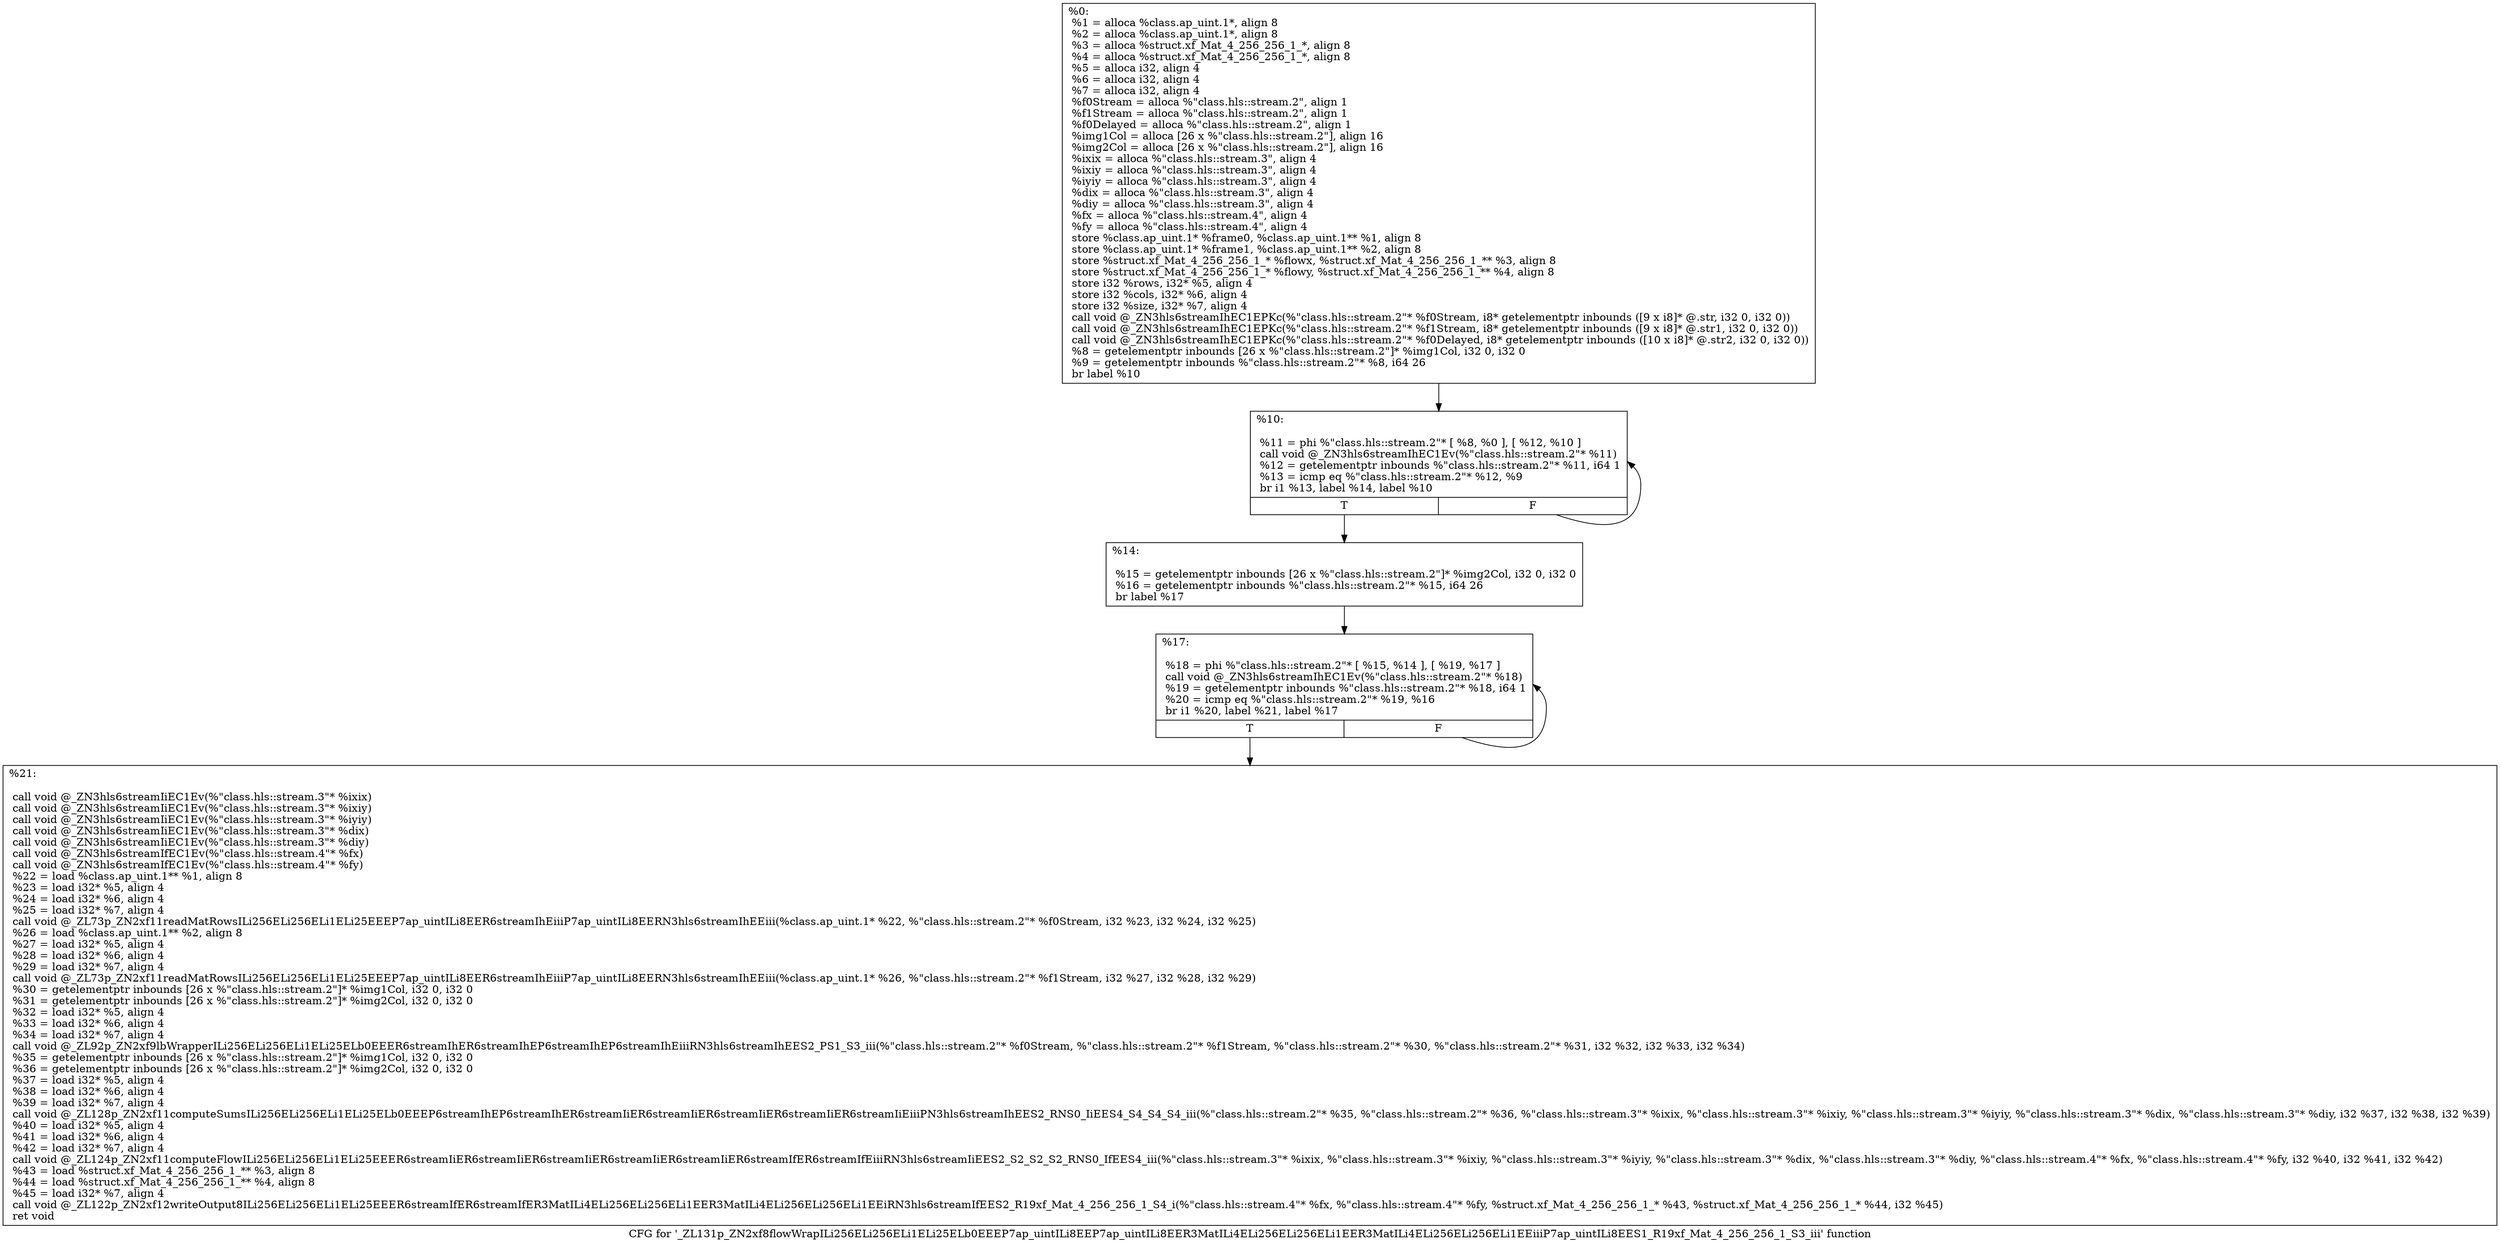 digraph "CFG for '_ZL131p_ZN2xf8flowWrapILi256ELi256ELi1ELi25ELb0EEEP7ap_uintILi8EEP7ap_uintILi8EER3MatILi4ELi256ELi256ELi1EER3MatILi4ELi256ELi256ELi1EEiiiP7ap_uintILi8EES1_R19xf_Mat_4_256_256_1_S3_iii' function" {
	label="CFG for '_ZL131p_ZN2xf8flowWrapILi256ELi256ELi1ELi25ELb0EEEP7ap_uintILi8EEP7ap_uintILi8EER3MatILi4ELi256ELi256ELi1EER3MatILi4ELi256ELi256ELi1EEiiiP7ap_uintILi8EES1_R19xf_Mat_4_256_256_1_S3_iii' function";

	Node0x26edc70 [shape=record,label="{%0:\l  %1 = alloca %class.ap_uint.1*, align 8\l  %2 = alloca %class.ap_uint.1*, align 8\l  %3 = alloca %struct.xf_Mat_4_256_256_1_*, align 8\l  %4 = alloca %struct.xf_Mat_4_256_256_1_*, align 8\l  %5 = alloca i32, align 4\l  %6 = alloca i32, align 4\l  %7 = alloca i32, align 4\l  %f0Stream = alloca %\"class.hls::stream.2\", align 1\l  %f1Stream = alloca %\"class.hls::stream.2\", align 1\l  %f0Delayed = alloca %\"class.hls::stream.2\", align 1\l  %img1Col = alloca [26 x %\"class.hls::stream.2\"], align 16\l  %img2Col = alloca [26 x %\"class.hls::stream.2\"], align 16\l  %ixix = alloca %\"class.hls::stream.3\", align 4\l  %ixiy = alloca %\"class.hls::stream.3\", align 4\l  %iyiy = alloca %\"class.hls::stream.3\", align 4\l  %dix = alloca %\"class.hls::stream.3\", align 4\l  %diy = alloca %\"class.hls::stream.3\", align 4\l  %fx = alloca %\"class.hls::stream.4\", align 4\l  %fy = alloca %\"class.hls::stream.4\", align 4\l  store %class.ap_uint.1* %frame0, %class.ap_uint.1** %1, align 8\l  store %class.ap_uint.1* %frame1, %class.ap_uint.1** %2, align 8\l  store %struct.xf_Mat_4_256_256_1_* %flowx, %struct.xf_Mat_4_256_256_1_** %3, align 8\l  store %struct.xf_Mat_4_256_256_1_* %flowy, %struct.xf_Mat_4_256_256_1_** %4, align 8\l  store i32 %rows, i32* %5, align 4\l  store i32 %cols, i32* %6, align 4\l  store i32 %size, i32* %7, align 4\l  call void @_ZN3hls6streamIhEC1EPKc(%\"class.hls::stream.2\"* %f0Stream, i8* getelementptr inbounds ([9 x i8]* @.str, i32 0, i32 0))\l  call void @_ZN3hls6streamIhEC1EPKc(%\"class.hls::stream.2\"* %f1Stream, i8* getelementptr inbounds ([9 x i8]* @.str1, i32 0, i32 0))\l  call void @_ZN3hls6streamIhEC1EPKc(%\"class.hls::stream.2\"* %f0Delayed, i8* getelementptr inbounds ([10 x i8]* @.str2, i32 0, i32 0))\l  %8 = getelementptr inbounds [26 x %\"class.hls::stream.2\"]* %img1Col, i32 0, i32 0\l  %9 = getelementptr inbounds %\"class.hls::stream.2\"* %8, i64 26\l  br label %10\l}"];
	Node0x26edc70 -> Node0x26ef590;
	Node0x26ef590 [shape=record,label="{%10:\l\l  %11 = phi %\"class.hls::stream.2\"* [ %8, %0 ], [ %12, %10 ]\l  call void @_ZN3hls6streamIhEC1Ev(%\"class.hls::stream.2\"* %11)\l  %12 = getelementptr inbounds %\"class.hls::stream.2\"* %11, i64 1\l  %13 = icmp eq %\"class.hls::stream.2\"* %12, %9\l  br i1 %13, label %14, label %10\l|{<s0>T|<s1>F}}"];
	Node0x26ef590:s0 -> Node0x26ef9b0;
	Node0x26ef590:s1 -> Node0x26ef590;
	Node0x26ef9b0 [shape=record,label="{%14:\l\l  %15 = getelementptr inbounds [26 x %\"class.hls::stream.2\"]* %img2Col, i32 0, i32 0\l  %16 = getelementptr inbounds %\"class.hls::stream.2\"* %15, i64 26\l  br label %17\l}"];
	Node0x26ef9b0 -> Node0x26efc00;
	Node0x26efc00 [shape=record,label="{%17:\l\l  %18 = phi %\"class.hls::stream.2\"* [ %15, %14 ], [ %19, %17 ]\l  call void @_ZN3hls6streamIhEC1Ev(%\"class.hls::stream.2\"* %18)\l  %19 = getelementptr inbounds %\"class.hls::stream.2\"* %18, i64 1\l  %20 = icmp eq %\"class.hls::stream.2\"* %19, %16\l  br i1 %20, label %21, label %17\l|{<s0>T|<s1>F}}"];
	Node0x26efc00:s0 -> Node0x26eff20;
	Node0x26efc00:s1 -> Node0x26efc00;
	Node0x26eff20 [shape=record,label="{%21:\l\l  call void @_ZN3hls6streamIiEC1Ev(%\"class.hls::stream.3\"* %ixix)\l  call void @_ZN3hls6streamIiEC1Ev(%\"class.hls::stream.3\"* %ixiy)\l  call void @_ZN3hls6streamIiEC1Ev(%\"class.hls::stream.3\"* %iyiy)\l  call void @_ZN3hls6streamIiEC1Ev(%\"class.hls::stream.3\"* %dix)\l  call void @_ZN3hls6streamIiEC1Ev(%\"class.hls::stream.3\"* %diy)\l  call void @_ZN3hls6streamIfEC1Ev(%\"class.hls::stream.4\"* %fx)\l  call void @_ZN3hls6streamIfEC1Ev(%\"class.hls::stream.4\"* %fy)\l  %22 = load %class.ap_uint.1** %1, align 8\l  %23 = load i32* %5, align 4\l  %24 = load i32* %6, align 4\l  %25 = load i32* %7, align 4\l  call void @_ZL73p_ZN2xf11readMatRowsILi256ELi256ELi1ELi25EEEP7ap_uintILi8EER6streamIhEiiiP7ap_uintILi8EERN3hls6streamIhEEiii(%class.ap_uint.1* %22, %\"class.hls::stream.2\"* %f0Stream, i32 %23, i32 %24, i32 %25)\l  %26 = load %class.ap_uint.1** %2, align 8\l  %27 = load i32* %5, align 4\l  %28 = load i32* %6, align 4\l  %29 = load i32* %7, align 4\l  call void @_ZL73p_ZN2xf11readMatRowsILi256ELi256ELi1ELi25EEEP7ap_uintILi8EER6streamIhEiiiP7ap_uintILi8EERN3hls6streamIhEEiii(%class.ap_uint.1* %26, %\"class.hls::stream.2\"* %f1Stream, i32 %27, i32 %28, i32 %29)\l  %30 = getelementptr inbounds [26 x %\"class.hls::stream.2\"]* %img1Col, i32 0, i32 0\l  %31 = getelementptr inbounds [26 x %\"class.hls::stream.2\"]* %img2Col, i32 0, i32 0\l  %32 = load i32* %5, align 4\l  %33 = load i32* %6, align 4\l  %34 = load i32* %7, align 4\l  call void @_ZL92p_ZN2xf9lbWrapperILi256ELi256ELi1ELi25ELb0EEER6streamIhER6streamIhEP6streamIhEP6streamIhEiiiRN3hls6streamIhEES2_PS1_S3_iii(%\"class.hls::stream.2\"* %f0Stream, %\"class.hls::stream.2\"* %f1Stream, %\"class.hls::stream.2\"* %30, %\"class.hls::stream.2\"* %31, i32 %32, i32 %33, i32 %34)\l  %35 = getelementptr inbounds [26 x %\"class.hls::stream.2\"]* %img1Col, i32 0, i32 0\l  %36 = getelementptr inbounds [26 x %\"class.hls::stream.2\"]* %img2Col, i32 0, i32 0\l  %37 = load i32* %5, align 4\l  %38 = load i32* %6, align 4\l  %39 = load i32* %7, align 4\l  call void @_ZL128p_ZN2xf11computeSumsILi256ELi256ELi1ELi25ELb0EEEP6streamIhEP6streamIhER6streamIiER6streamIiER6streamIiER6streamIiER6streamIiEiiiPN3hls6streamIhEES2_RNS0_IiEES4_S4_S4_S4_iii(%\"class.hls::stream.2\"* %35, %\"class.hls::stream.2\"* %36, %\"class.hls::stream.3\"* %ixix, %\"class.hls::stream.3\"* %ixiy, %\"class.hls::stream.3\"* %iyiy, %\"class.hls::stream.3\"* %dix, %\"class.hls::stream.3\"* %diy, i32 %37, i32 %38, i32 %39)\l  %40 = load i32* %5, align 4\l  %41 = load i32* %6, align 4\l  %42 = load i32* %7, align 4\l  call void @_ZL124p_ZN2xf11computeFlowILi256ELi256ELi1ELi25EEER6streamIiER6streamIiER6streamIiER6streamIiER6streamIiER6streamIfER6streamIfEiiiRN3hls6streamIiEES2_S2_S2_S2_RNS0_IfEES4_iii(%\"class.hls::stream.3\"* %ixix, %\"class.hls::stream.3\"* %ixiy, %\"class.hls::stream.3\"* %iyiy, %\"class.hls::stream.3\"* %dix, %\"class.hls::stream.3\"* %diy, %\"class.hls::stream.4\"* %fx, %\"class.hls::stream.4\"* %fy, i32 %40, i32 %41, i32 %42)\l  %43 = load %struct.xf_Mat_4_256_256_1_** %3, align 8\l  %44 = load %struct.xf_Mat_4_256_256_1_** %4, align 8\l  %45 = load i32* %7, align 4\l  call void @_ZL122p_ZN2xf12writeOutput8ILi256ELi256ELi1ELi25EEER6streamIfER6streamIfER3MatILi4ELi256ELi256ELi1EER3MatILi4ELi256ELi256ELi1EEiRN3hls6streamIfEES2_R19xf_Mat_4_256_256_1_S4_i(%\"class.hls::stream.4\"* %fx, %\"class.hls::stream.4\"* %fy, %struct.xf_Mat_4_256_256_1_* %43, %struct.xf_Mat_4_256_256_1_* %44, i32 %45)\l  ret void\l}"];
}
